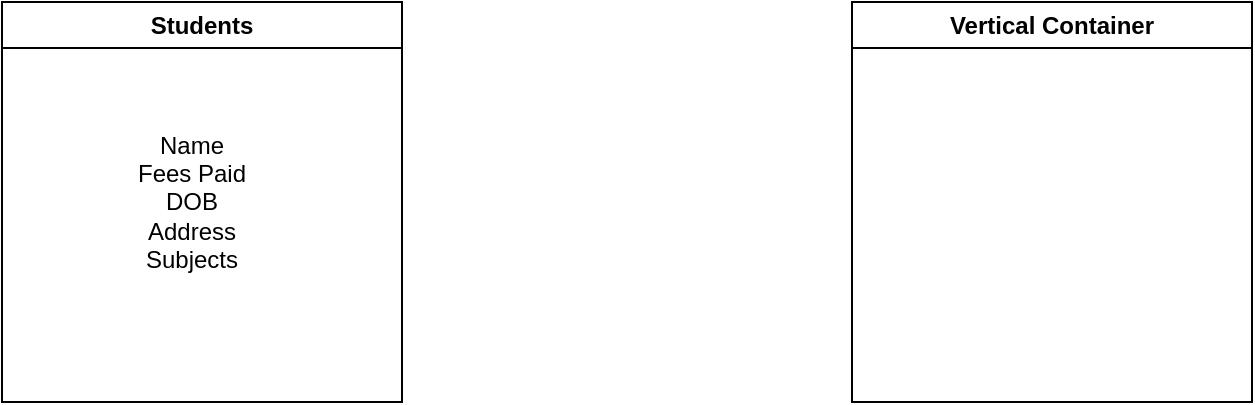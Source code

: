 <mxfile version="20.5.3" type="device"><diagram id="SwCVSBuSNDQ5xeYYFsYH" name="Page-1"><mxGraphModel dx="1038" dy="2747" grid="1" gridSize="10" guides="1" tooltips="1" connect="1" arrows="1" fold="1" page="1" pageScale="1" pageWidth="850" pageHeight="1100" math="0" shadow="0"><root><mxCell id="0"/><mxCell id="1" parent="0"/><mxCell id="MPm2kqlP7lX2x0eYIput-3" value="Students" style="swimlane;whiteSpace=wrap;html=1;" vertex="1" parent="1"><mxGeometry y="-1560" width="200" height="200" as="geometry"/></mxCell><mxCell id="MPm2kqlP7lX2x0eYIput-4" value="Name&lt;br&gt;Fees Paid&lt;br&gt;DOB&lt;br&gt;Address&lt;br&gt;Subjects" style="text;html=1;strokeColor=none;fillColor=none;align=center;verticalAlign=middle;whiteSpace=wrap;rounded=0;" vertex="1" parent="MPm2kqlP7lX2x0eYIput-3"><mxGeometry x="40" y="30" width="110" height="140" as="geometry"/></mxCell><mxCell id="MPm2kqlP7lX2x0eYIput-5" value="Vertical Container" style="swimlane;whiteSpace=wrap;html=1;" vertex="1" parent="1"><mxGeometry x="425" y="-1560" width="200" height="200" as="geometry"/></mxCell></root></mxGraphModel></diagram></mxfile>
